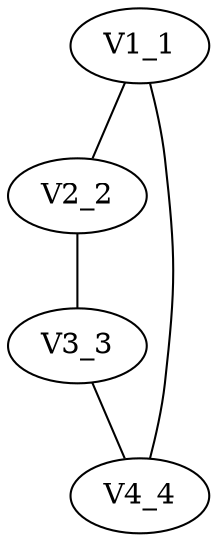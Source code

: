 digraph graphname {node [shape = oval];
V1_1 [label= V1_1 ]
V2_2 [label= V2_2 ]
V3_3 [label= V3_3 ]
V4_4 [label= V4_4 ]
V1_1 -> V2_2 [color=black, dir=both,arrowhead=none, arrowtail=none];
V1_1 -> V4_4 [color=black, dir=both,arrowhead=none, arrowtail=none];
V2_2 -> V3_3 [color=black, dir=both,arrowhead=none, arrowtail=none];
V3_3 -> V4_4 [color=black, dir=both,arrowhead=none, arrowtail=none];
}
